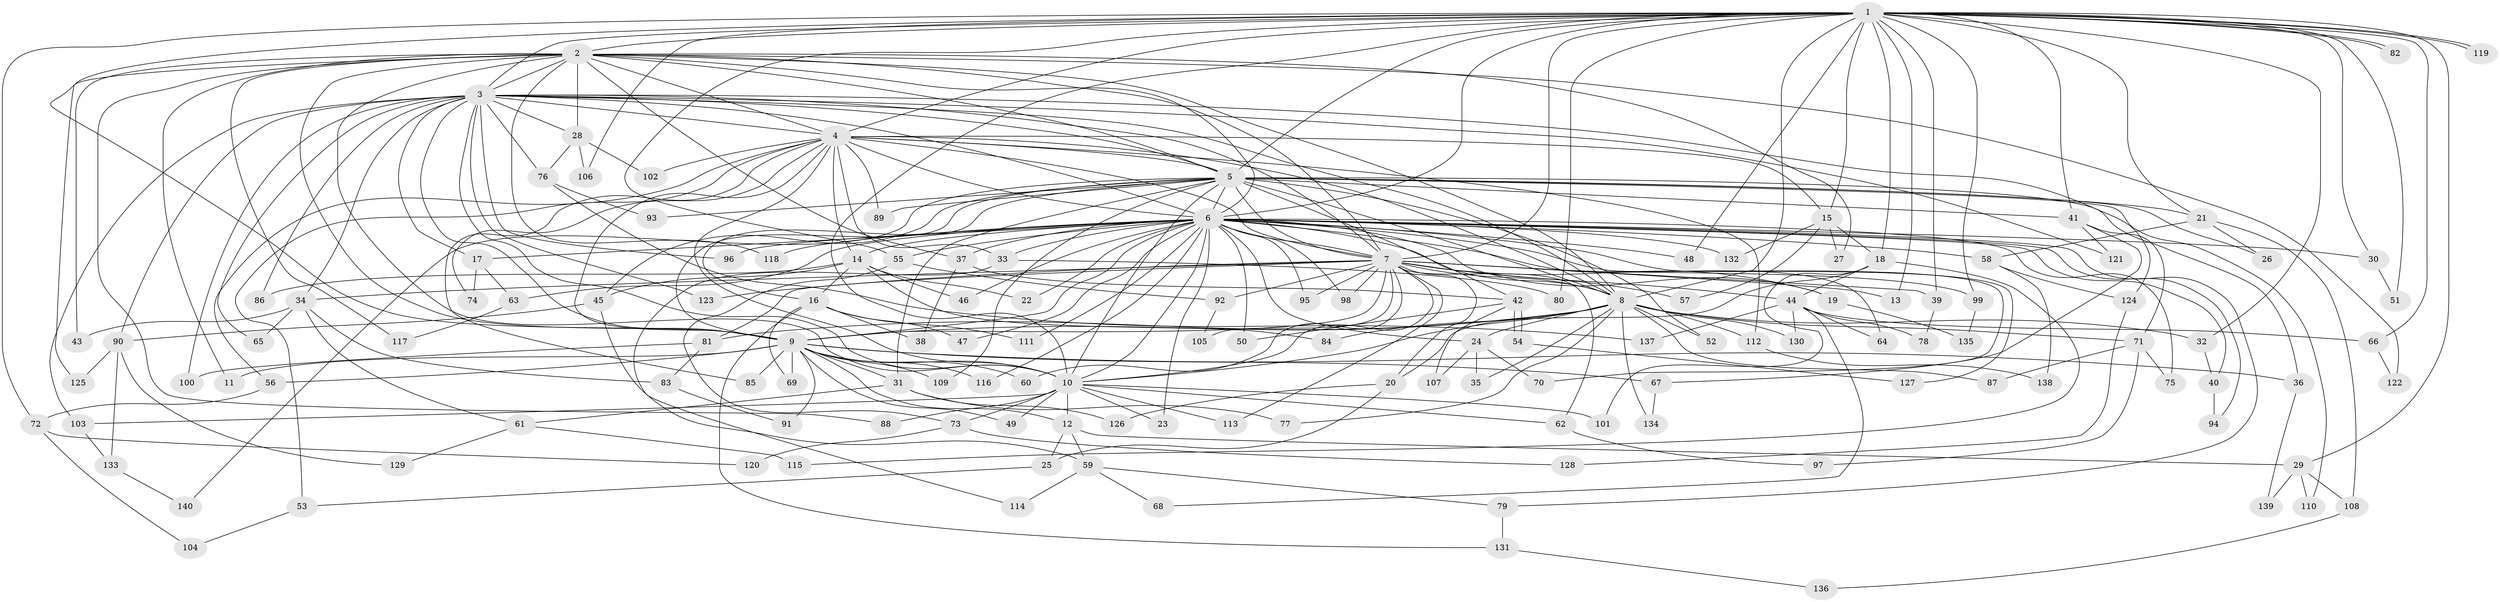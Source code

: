 // coarse degree distribution, {34: 0.01020408163265306, 26: 0.01020408163265306, 24: 0.01020408163265306, 22: 0.02040816326530612, 2: 0.5612244897959183, 5: 0.09183673469387756, 4: 0.09183673469387756, 1: 0.07142857142857142, 3: 0.10204081632653061, 6: 0.02040816326530612, 12: 0.01020408163265306}
// Generated by graph-tools (version 1.1) at 2025/48/03/04/25 21:48:34]
// undirected, 140 vertices, 305 edges
graph export_dot {
graph [start="1"]
  node [color=gray90,style=filled];
  1;
  2;
  3;
  4;
  5;
  6;
  7;
  8;
  9;
  10;
  11;
  12;
  13;
  14;
  15;
  16;
  17;
  18;
  19;
  20;
  21;
  22;
  23;
  24;
  25;
  26;
  27;
  28;
  29;
  30;
  31;
  32;
  33;
  34;
  35;
  36;
  37;
  38;
  39;
  40;
  41;
  42;
  43;
  44;
  45;
  46;
  47;
  48;
  49;
  50;
  51;
  52;
  53;
  54;
  55;
  56;
  57;
  58;
  59;
  60;
  61;
  62;
  63;
  64;
  65;
  66;
  67;
  68;
  69;
  70;
  71;
  72;
  73;
  74;
  75;
  76;
  77;
  78;
  79;
  80;
  81;
  82;
  83;
  84;
  85;
  86;
  87;
  88;
  89;
  90;
  91;
  92;
  93;
  94;
  95;
  96;
  97;
  98;
  99;
  100;
  101;
  102;
  103;
  104;
  105;
  106;
  107;
  108;
  109;
  110;
  111;
  112;
  113;
  114;
  115;
  116;
  117;
  118;
  119;
  120;
  121;
  122;
  123;
  124;
  125;
  126;
  127;
  128;
  129;
  130;
  131;
  132;
  133;
  134;
  135;
  136;
  137;
  138;
  139;
  140;
  1 -- 2;
  1 -- 3;
  1 -- 4;
  1 -- 5;
  1 -- 6;
  1 -- 7;
  1 -- 8;
  1 -- 9;
  1 -- 10;
  1 -- 13;
  1 -- 15;
  1 -- 18;
  1 -- 21;
  1 -- 29;
  1 -- 30;
  1 -- 32;
  1 -- 39;
  1 -- 41;
  1 -- 48;
  1 -- 51;
  1 -- 55;
  1 -- 66;
  1 -- 72;
  1 -- 80;
  1 -- 82;
  1 -- 82;
  1 -- 99;
  1 -- 106;
  1 -- 119;
  1 -- 119;
  2 -- 3;
  2 -- 4;
  2 -- 5;
  2 -- 6;
  2 -- 7;
  2 -- 8;
  2 -- 9;
  2 -- 10;
  2 -- 11;
  2 -- 27;
  2 -- 28;
  2 -- 37;
  2 -- 43;
  2 -- 88;
  2 -- 117;
  2 -- 118;
  2 -- 122;
  2 -- 125;
  3 -- 4;
  3 -- 5;
  3 -- 6;
  3 -- 7;
  3 -- 8;
  3 -- 9;
  3 -- 10;
  3 -- 17;
  3 -- 28;
  3 -- 34;
  3 -- 65;
  3 -- 76;
  3 -- 86;
  3 -- 90;
  3 -- 96;
  3 -- 100;
  3 -- 103;
  3 -- 121;
  3 -- 123;
  3 -- 124;
  4 -- 5;
  4 -- 6;
  4 -- 7;
  4 -- 8;
  4 -- 9;
  4 -- 10;
  4 -- 14;
  4 -- 15;
  4 -- 33;
  4 -- 53;
  4 -- 56;
  4 -- 74;
  4 -- 85;
  4 -- 89;
  4 -- 102;
  4 -- 112;
  5 -- 6;
  5 -- 7;
  5 -- 8;
  5 -- 9;
  5 -- 10;
  5 -- 16;
  5 -- 21;
  5 -- 26;
  5 -- 31;
  5 -- 36;
  5 -- 41;
  5 -- 42;
  5 -- 45;
  5 -- 52;
  5 -- 89;
  5 -- 93;
  5 -- 109;
  5 -- 110;
  5 -- 140;
  6 -- 7;
  6 -- 8;
  6 -- 9;
  6 -- 10;
  6 -- 14;
  6 -- 17;
  6 -- 19;
  6 -- 22;
  6 -- 23;
  6 -- 24;
  6 -- 30;
  6 -- 33;
  6 -- 37;
  6 -- 40;
  6 -- 46;
  6 -- 47;
  6 -- 48;
  6 -- 50;
  6 -- 55;
  6 -- 58;
  6 -- 63;
  6 -- 64;
  6 -- 70;
  6 -- 75;
  6 -- 79;
  6 -- 94;
  6 -- 95;
  6 -- 96;
  6 -- 98;
  6 -- 111;
  6 -- 116;
  6 -- 118;
  6 -- 127;
  6 -- 132;
  7 -- 8;
  7 -- 9;
  7 -- 10;
  7 -- 13;
  7 -- 19;
  7 -- 20;
  7 -- 34;
  7 -- 39;
  7 -- 44;
  7 -- 57;
  7 -- 60;
  7 -- 62;
  7 -- 81;
  7 -- 92;
  7 -- 95;
  7 -- 98;
  7 -- 99;
  7 -- 105;
  7 -- 113;
  7 -- 123;
  8 -- 9;
  8 -- 10;
  8 -- 24;
  8 -- 32;
  8 -- 35;
  8 -- 52;
  8 -- 71;
  8 -- 77;
  8 -- 81;
  8 -- 84;
  8 -- 87;
  8 -- 112;
  8 -- 130;
  8 -- 134;
  9 -- 10;
  9 -- 11;
  9 -- 12;
  9 -- 31;
  9 -- 36;
  9 -- 49;
  9 -- 56;
  9 -- 60;
  9 -- 67;
  9 -- 69;
  9 -- 85;
  9 -- 91;
  9 -- 109;
  9 -- 116;
  10 -- 12;
  10 -- 23;
  10 -- 49;
  10 -- 62;
  10 -- 73;
  10 -- 88;
  10 -- 101;
  10 -- 103;
  10 -- 113;
  12 -- 25;
  12 -- 29;
  12 -- 59;
  14 -- 16;
  14 -- 22;
  14 -- 45;
  14 -- 46;
  14 -- 84;
  14 -- 86;
  15 -- 18;
  15 -- 27;
  15 -- 57;
  15 -- 132;
  16 -- 38;
  16 -- 47;
  16 -- 69;
  16 -- 111;
  16 -- 131;
  17 -- 63;
  17 -- 74;
  18 -- 20;
  18 -- 44;
  18 -- 101;
  18 -- 115;
  19 -- 135;
  20 -- 25;
  20 -- 126;
  21 -- 26;
  21 -- 58;
  21 -- 108;
  24 -- 35;
  24 -- 70;
  24 -- 107;
  25 -- 53;
  28 -- 76;
  28 -- 102;
  28 -- 106;
  29 -- 108;
  29 -- 110;
  29 -- 139;
  30 -- 51;
  31 -- 61;
  31 -- 77;
  31 -- 126;
  32 -- 40;
  33 -- 80;
  33 -- 114;
  34 -- 43;
  34 -- 61;
  34 -- 65;
  34 -- 83;
  36 -- 139;
  37 -- 38;
  37 -- 42;
  39 -- 78;
  40 -- 94;
  41 -- 67;
  41 -- 71;
  41 -- 121;
  42 -- 50;
  42 -- 54;
  42 -- 54;
  42 -- 107;
  44 -- 64;
  44 -- 66;
  44 -- 68;
  44 -- 78;
  44 -- 130;
  44 -- 137;
  45 -- 59;
  45 -- 90;
  53 -- 104;
  54 -- 127;
  55 -- 73;
  55 -- 92;
  56 -- 72;
  58 -- 124;
  58 -- 138;
  59 -- 68;
  59 -- 79;
  59 -- 114;
  61 -- 115;
  61 -- 129;
  62 -- 97;
  63 -- 117;
  66 -- 122;
  67 -- 134;
  71 -- 75;
  71 -- 87;
  71 -- 97;
  72 -- 104;
  72 -- 120;
  73 -- 120;
  73 -- 128;
  76 -- 93;
  76 -- 137;
  79 -- 131;
  81 -- 83;
  81 -- 100;
  83 -- 91;
  90 -- 125;
  90 -- 129;
  90 -- 133;
  92 -- 105;
  99 -- 135;
  103 -- 133;
  108 -- 136;
  112 -- 138;
  124 -- 128;
  131 -- 136;
  133 -- 140;
}
